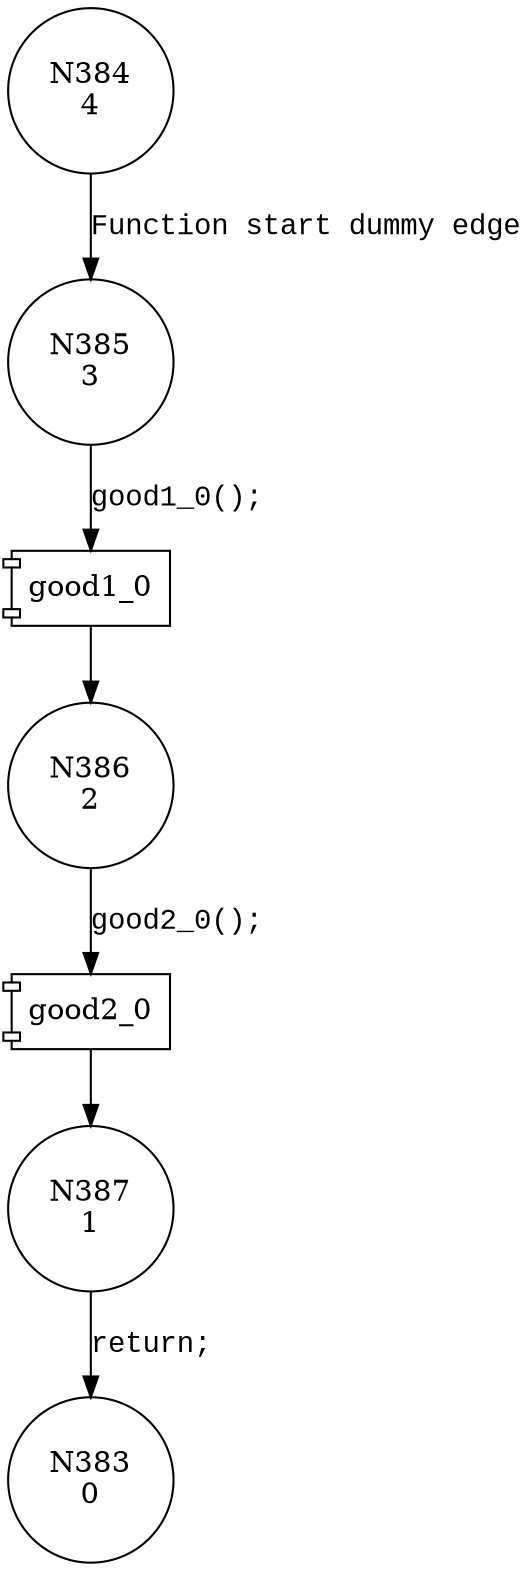 digraph CWE122_Heap_Based_Buffer_Overflow__char_type_overrun_memmove_14_good {
385 [shape="circle" label="N385\n3"]
386 [shape="circle" label="N386\n2"]
387 [shape="circle" label="N387\n1"]
384 [shape="circle" label="N384\n4"]
383 [shape="circle" label="N383\n0"]
100026 [shape="component" label="good1_0"]
385 -> 100026 [label="good1_0();" fontname="Courier New"]
100026 -> 386 [label="" fontname="Courier New"]
100027 [shape="component" label="good2_0"]
386 -> 100027 [label="good2_0();" fontname="Courier New"]
100027 -> 387 [label="" fontname="Courier New"]
384 -> 385 [label="Function start dummy edge" fontname="Courier New"]
387 -> 383 [label="return;" fontname="Courier New"]
}
